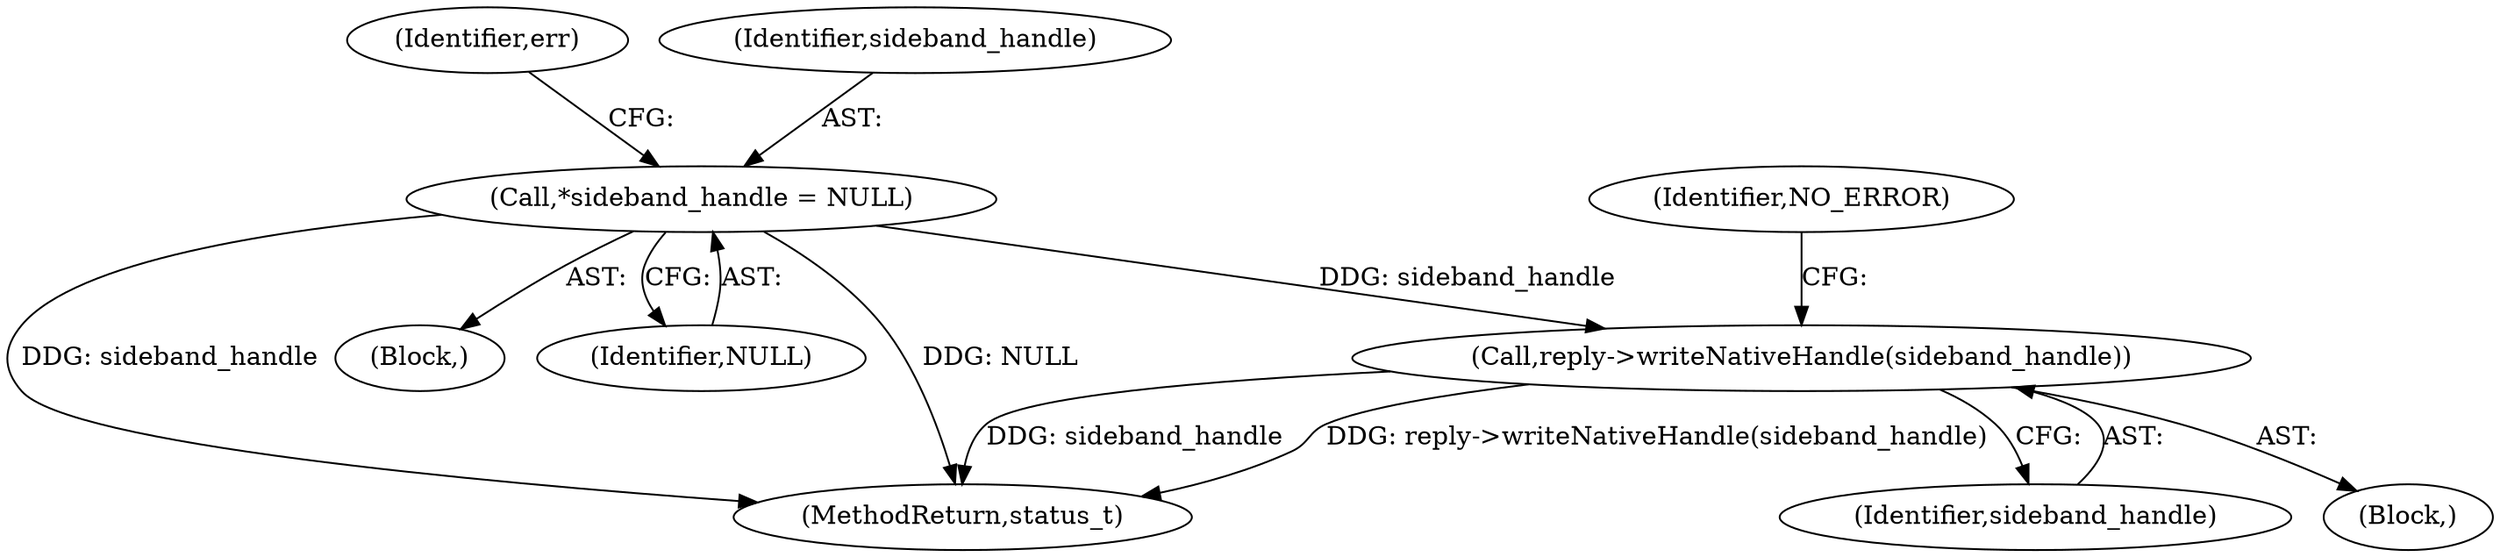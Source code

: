 digraph "0_Android_0bb5ced60304da7f61478ffd359e7ba65d72f181@API" {
"1001078" [label="(Call,reply->writeNativeHandle(sideband_handle))"];
"1001058" [label="(Call,*sideband_handle = NULL)"];
"1001353" [label="(MethodReturn,status_t)"];
"1001032" [label="(Block,)"];
"1001063" [label="(Identifier,err)"];
"1001060" [label="(Identifier,NULL)"];
"1001059" [label="(Identifier,sideband_handle)"];
"1001078" [label="(Call,reply->writeNativeHandle(sideband_handle))"];
"1001058" [label="(Call,*sideband_handle = NULL)"];
"1001081" [label="(Identifier,NO_ERROR)"];
"1001077" [label="(Block,)"];
"1001079" [label="(Identifier,sideband_handle)"];
"1001078" -> "1001077"  [label="AST: "];
"1001078" -> "1001079"  [label="CFG: "];
"1001079" -> "1001078"  [label="AST: "];
"1001081" -> "1001078"  [label="CFG: "];
"1001078" -> "1001353"  [label="DDG: reply->writeNativeHandle(sideband_handle)"];
"1001078" -> "1001353"  [label="DDG: sideband_handle"];
"1001058" -> "1001078"  [label="DDG: sideband_handle"];
"1001058" -> "1001032"  [label="AST: "];
"1001058" -> "1001060"  [label="CFG: "];
"1001059" -> "1001058"  [label="AST: "];
"1001060" -> "1001058"  [label="AST: "];
"1001063" -> "1001058"  [label="CFG: "];
"1001058" -> "1001353"  [label="DDG: NULL"];
"1001058" -> "1001353"  [label="DDG: sideband_handle"];
}
